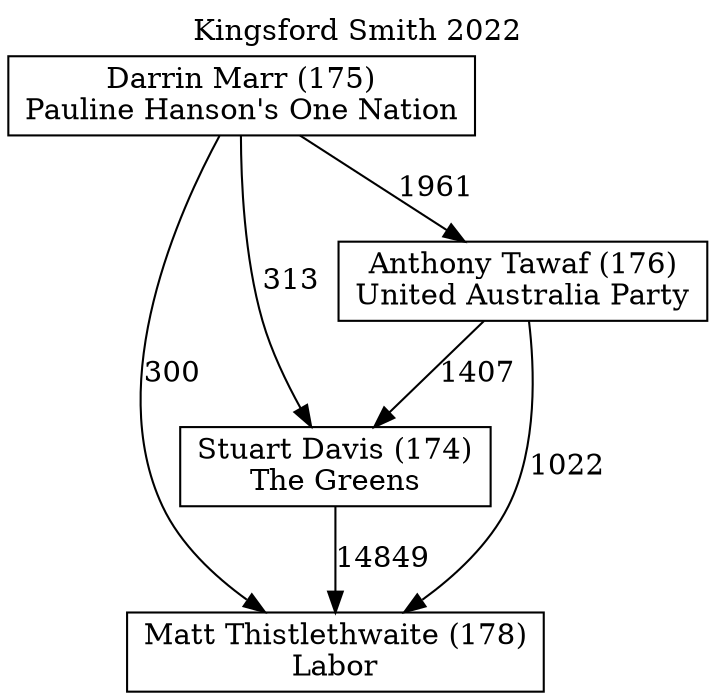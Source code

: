 // House preference flow
digraph "Matt Thistlethwaite (178)_Kingsford Smith_2022" {
	graph [label="Kingsford Smith 2022" labelloc=t mclimit=10]
	node [shape=box]
	"Darrin Marr (175)" [label="Darrin Marr (175)
Pauline Hanson's One Nation"]
	"Matt Thistlethwaite (178)" [label="Matt Thistlethwaite (178)
Labor"]
	"Stuart Davis (174)" [label="Stuart Davis (174)
The Greens"]
	"Anthony Tawaf (176)" [label="Anthony Tawaf (176)
United Australia Party"]
	"Stuart Davis (174)" -> "Matt Thistlethwaite (178)" [label=14849]
	"Darrin Marr (175)" -> "Anthony Tawaf (176)" [label=1961]
	"Darrin Marr (175)" -> "Matt Thistlethwaite (178)" [label=300]
	"Darrin Marr (175)" -> "Stuart Davis (174)" [label=313]
	"Anthony Tawaf (176)" -> "Stuart Davis (174)" [label=1407]
	"Anthony Tawaf (176)" -> "Matt Thistlethwaite (178)" [label=1022]
}
